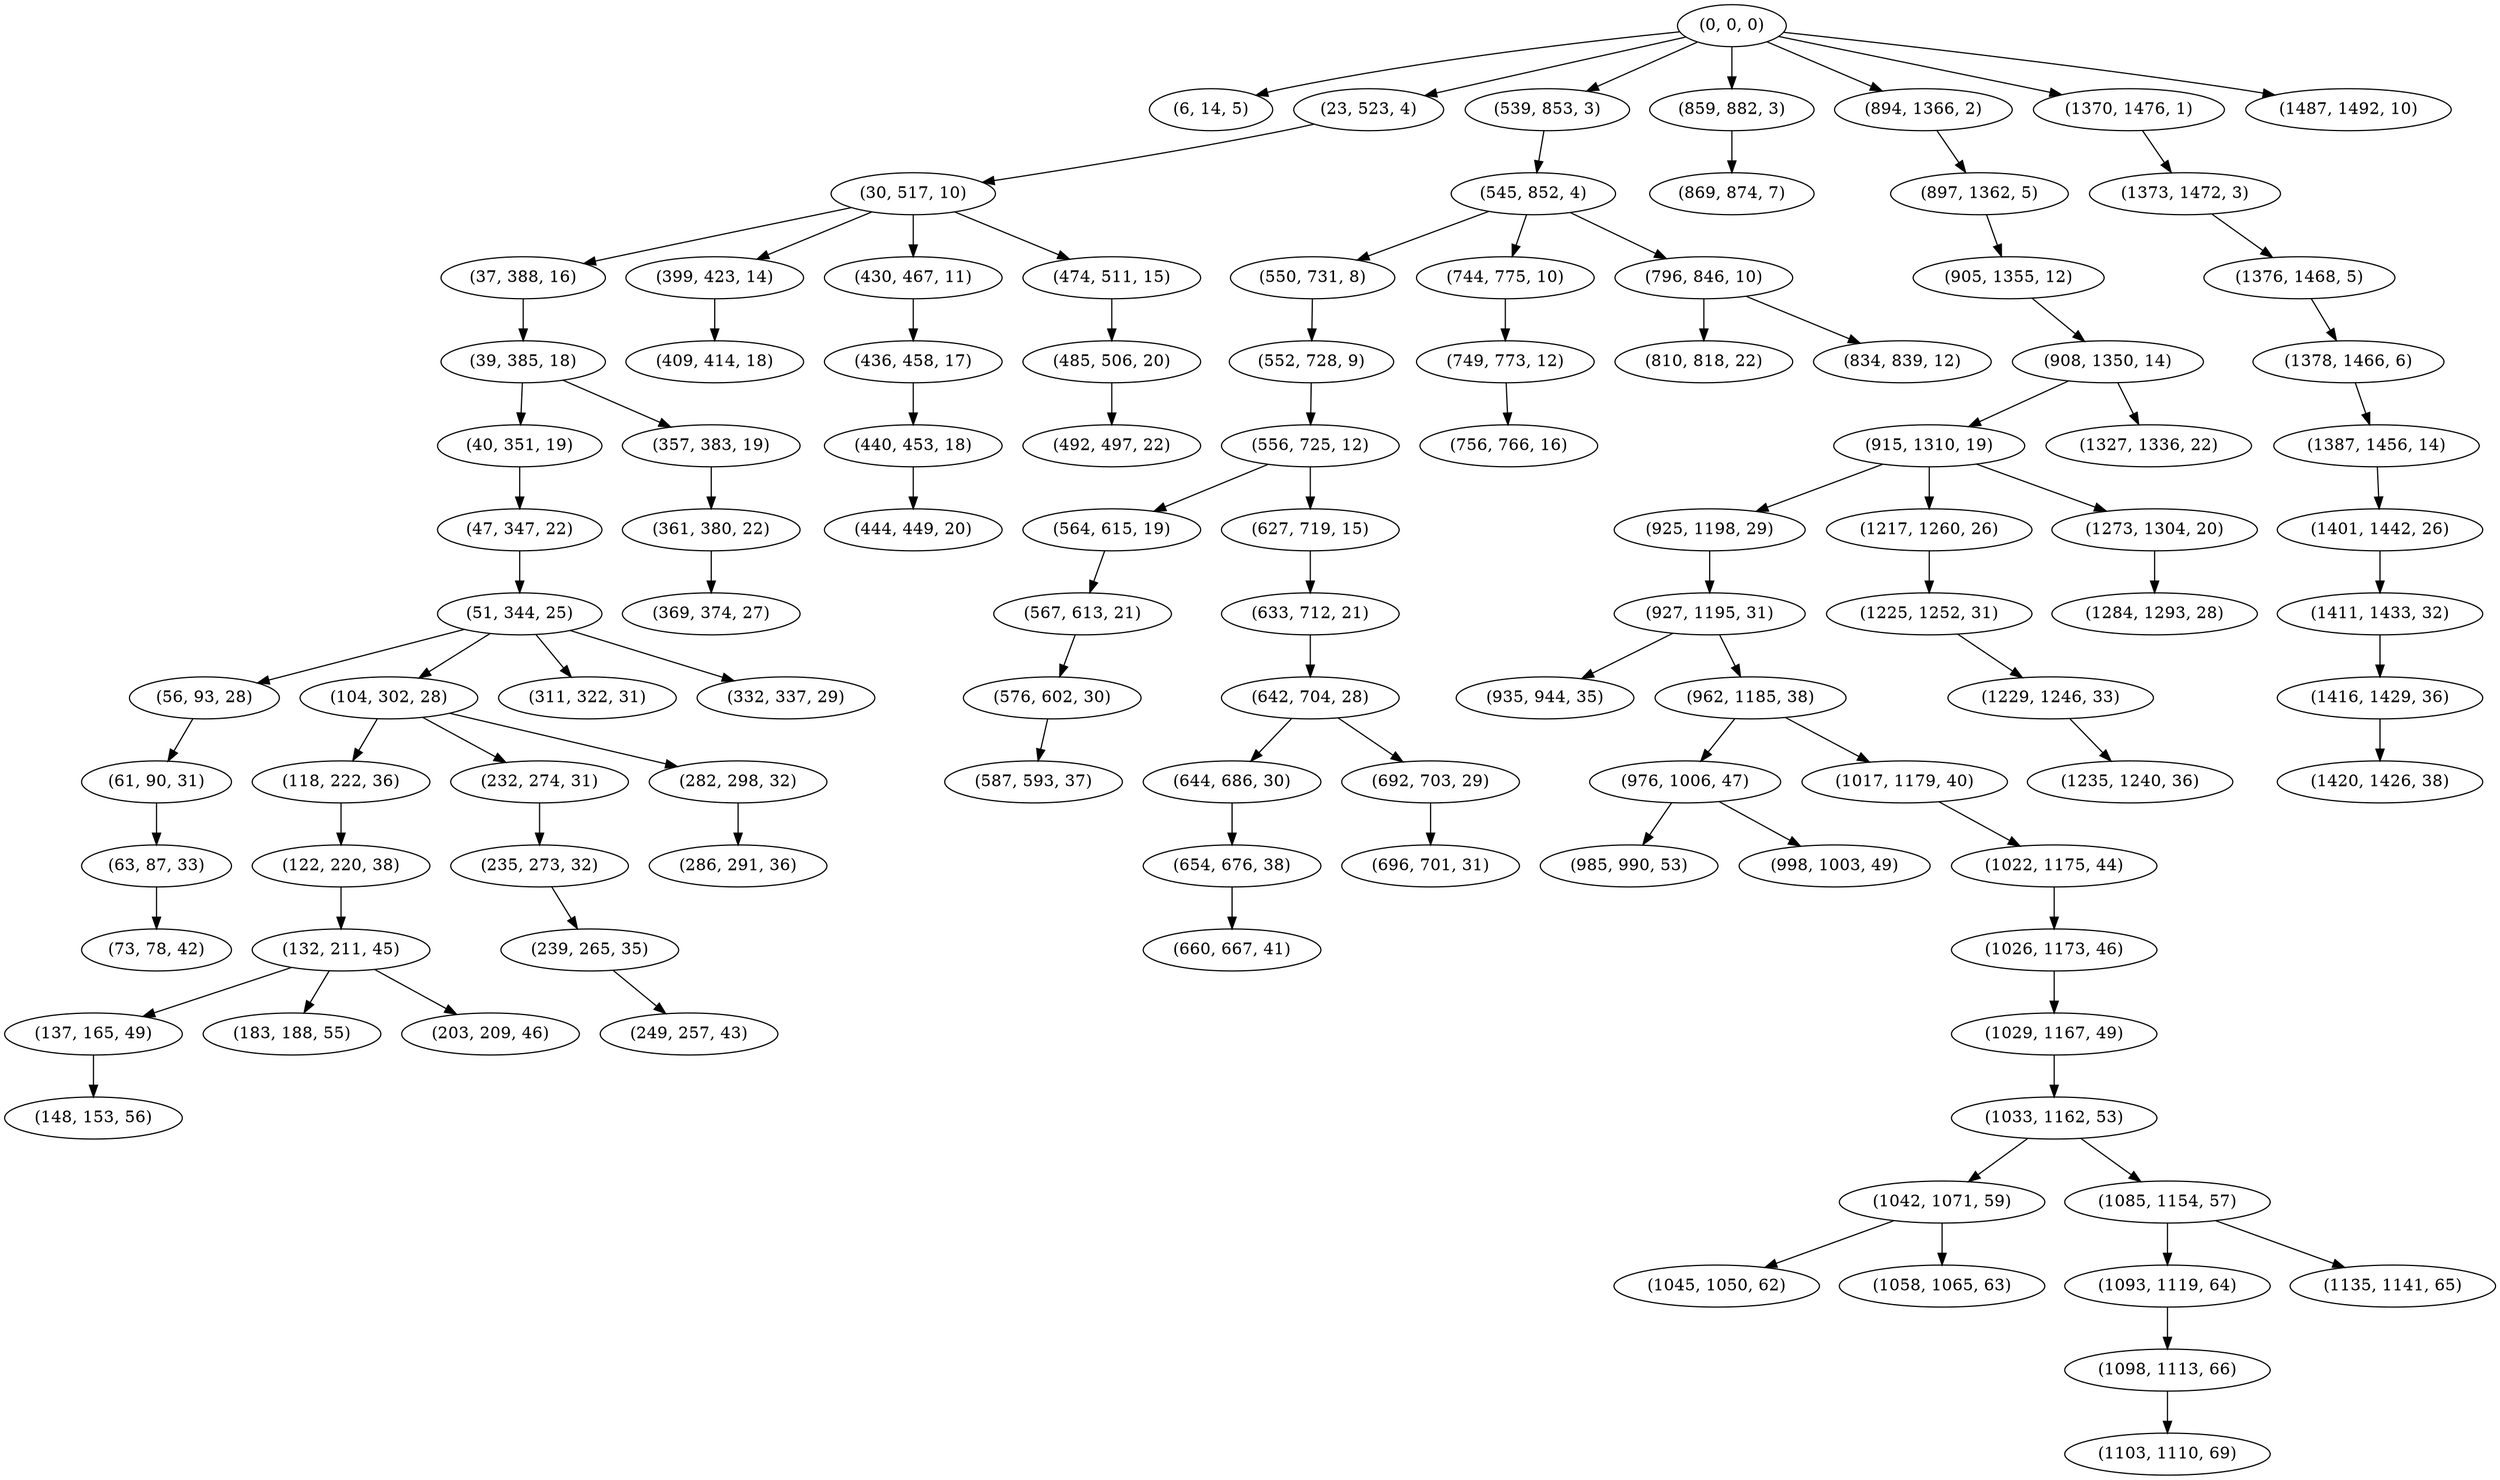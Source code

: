 digraph tree {
    "(0, 0, 0)";
    "(6, 14, 5)";
    "(23, 523, 4)";
    "(30, 517, 10)";
    "(37, 388, 16)";
    "(39, 385, 18)";
    "(40, 351, 19)";
    "(47, 347, 22)";
    "(51, 344, 25)";
    "(56, 93, 28)";
    "(61, 90, 31)";
    "(63, 87, 33)";
    "(73, 78, 42)";
    "(104, 302, 28)";
    "(118, 222, 36)";
    "(122, 220, 38)";
    "(132, 211, 45)";
    "(137, 165, 49)";
    "(148, 153, 56)";
    "(183, 188, 55)";
    "(203, 209, 46)";
    "(232, 274, 31)";
    "(235, 273, 32)";
    "(239, 265, 35)";
    "(249, 257, 43)";
    "(282, 298, 32)";
    "(286, 291, 36)";
    "(311, 322, 31)";
    "(332, 337, 29)";
    "(357, 383, 19)";
    "(361, 380, 22)";
    "(369, 374, 27)";
    "(399, 423, 14)";
    "(409, 414, 18)";
    "(430, 467, 11)";
    "(436, 458, 17)";
    "(440, 453, 18)";
    "(444, 449, 20)";
    "(474, 511, 15)";
    "(485, 506, 20)";
    "(492, 497, 22)";
    "(539, 853, 3)";
    "(545, 852, 4)";
    "(550, 731, 8)";
    "(552, 728, 9)";
    "(556, 725, 12)";
    "(564, 615, 19)";
    "(567, 613, 21)";
    "(576, 602, 30)";
    "(587, 593, 37)";
    "(627, 719, 15)";
    "(633, 712, 21)";
    "(642, 704, 28)";
    "(644, 686, 30)";
    "(654, 676, 38)";
    "(660, 667, 41)";
    "(692, 703, 29)";
    "(696, 701, 31)";
    "(744, 775, 10)";
    "(749, 773, 12)";
    "(756, 766, 16)";
    "(796, 846, 10)";
    "(810, 818, 22)";
    "(834, 839, 12)";
    "(859, 882, 3)";
    "(869, 874, 7)";
    "(894, 1366, 2)";
    "(897, 1362, 5)";
    "(905, 1355, 12)";
    "(908, 1350, 14)";
    "(915, 1310, 19)";
    "(925, 1198, 29)";
    "(927, 1195, 31)";
    "(935, 944, 35)";
    "(962, 1185, 38)";
    "(976, 1006, 47)";
    "(985, 990, 53)";
    "(998, 1003, 49)";
    "(1017, 1179, 40)";
    "(1022, 1175, 44)";
    "(1026, 1173, 46)";
    "(1029, 1167, 49)";
    "(1033, 1162, 53)";
    "(1042, 1071, 59)";
    "(1045, 1050, 62)";
    "(1058, 1065, 63)";
    "(1085, 1154, 57)";
    "(1093, 1119, 64)";
    "(1098, 1113, 66)";
    "(1103, 1110, 69)";
    "(1135, 1141, 65)";
    "(1217, 1260, 26)";
    "(1225, 1252, 31)";
    "(1229, 1246, 33)";
    "(1235, 1240, 36)";
    "(1273, 1304, 20)";
    "(1284, 1293, 28)";
    "(1327, 1336, 22)";
    "(1370, 1476, 1)";
    "(1373, 1472, 3)";
    "(1376, 1468, 5)";
    "(1378, 1466, 6)";
    "(1387, 1456, 14)";
    "(1401, 1442, 26)";
    "(1411, 1433, 32)";
    "(1416, 1429, 36)";
    "(1420, 1426, 38)";
    "(1487, 1492, 10)";
    "(0, 0, 0)" -> "(6, 14, 5)";
    "(0, 0, 0)" -> "(23, 523, 4)";
    "(0, 0, 0)" -> "(539, 853, 3)";
    "(0, 0, 0)" -> "(859, 882, 3)";
    "(0, 0, 0)" -> "(894, 1366, 2)";
    "(0, 0, 0)" -> "(1370, 1476, 1)";
    "(0, 0, 0)" -> "(1487, 1492, 10)";
    "(23, 523, 4)" -> "(30, 517, 10)";
    "(30, 517, 10)" -> "(37, 388, 16)";
    "(30, 517, 10)" -> "(399, 423, 14)";
    "(30, 517, 10)" -> "(430, 467, 11)";
    "(30, 517, 10)" -> "(474, 511, 15)";
    "(37, 388, 16)" -> "(39, 385, 18)";
    "(39, 385, 18)" -> "(40, 351, 19)";
    "(39, 385, 18)" -> "(357, 383, 19)";
    "(40, 351, 19)" -> "(47, 347, 22)";
    "(47, 347, 22)" -> "(51, 344, 25)";
    "(51, 344, 25)" -> "(56, 93, 28)";
    "(51, 344, 25)" -> "(104, 302, 28)";
    "(51, 344, 25)" -> "(311, 322, 31)";
    "(51, 344, 25)" -> "(332, 337, 29)";
    "(56, 93, 28)" -> "(61, 90, 31)";
    "(61, 90, 31)" -> "(63, 87, 33)";
    "(63, 87, 33)" -> "(73, 78, 42)";
    "(104, 302, 28)" -> "(118, 222, 36)";
    "(104, 302, 28)" -> "(232, 274, 31)";
    "(104, 302, 28)" -> "(282, 298, 32)";
    "(118, 222, 36)" -> "(122, 220, 38)";
    "(122, 220, 38)" -> "(132, 211, 45)";
    "(132, 211, 45)" -> "(137, 165, 49)";
    "(132, 211, 45)" -> "(183, 188, 55)";
    "(132, 211, 45)" -> "(203, 209, 46)";
    "(137, 165, 49)" -> "(148, 153, 56)";
    "(232, 274, 31)" -> "(235, 273, 32)";
    "(235, 273, 32)" -> "(239, 265, 35)";
    "(239, 265, 35)" -> "(249, 257, 43)";
    "(282, 298, 32)" -> "(286, 291, 36)";
    "(357, 383, 19)" -> "(361, 380, 22)";
    "(361, 380, 22)" -> "(369, 374, 27)";
    "(399, 423, 14)" -> "(409, 414, 18)";
    "(430, 467, 11)" -> "(436, 458, 17)";
    "(436, 458, 17)" -> "(440, 453, 18)";
    "(440, 453, 18)" -> "(444, 449, 20)";
    "(474, 511, 15)" -> "(485, 506, 20)";
    "(485, 506, 20)" -> "(492, 497, 22)";
    "(539, 853, 3)" -> "(545, 852, 4)";
    "(545, 852, 4)" -> "(550, 731, 8)";
    "(545, 852, 4)" -> "(744, 775, 10)";
    "(545, 852, 4)" -> "(796, 846, 10)";
    "(550, 731, 8)" -> "(552, 728, 9)";
    "(552, 728, 9)" -> "(556, 725, 12)";
    "(556, 725, 12)" -> "(564, 615, 19)";
    "(556, 725, 12)" -> "(627, 719, 15)";
    "(564, 615, 19)" -> "(567, 613, 21)";
    "(567, 613, 21)" -> "(576, 602, 30)";
    "(576, 602, 30)" -> "(587, 593, 37)";
    "(627, 719, 15)" -> "(633, 712, 21)";
    "(633, 712, 21)" -> "(642, 704, 28)";
    "(642, 704, 28)" -> "(644, 686, 30)";
    "(642, 704, 28)" -> "(692, 703, 29)";
    "(644, 686, 30)" -> "(654, 676, 38)";
    "(654, 676, 38)" -> "(660, 667, 41)";
    "(692, 703, 29)" -> "(696, 701, 31)";
    "(744, 775, 10)" -> "(749, 773, 12)";
    "(749, 773, 12)" -> "(756, 766, 16)";
    "(796, 846, 10)" -> "(810, 818, 22)";
    "(796, 846, 10)" -> "(834, 839, 12)";
    "(859, 882, 3)" -> "(869, 874, 7)";
    "(894, 1366, 2)" -> "(897, 1362, 5)";
    "(897, 1362, 5)" -> "(905, 1355, 12)";
    "(905, 1355, 12)" -> "(908, 1350, 14)";
    "(908, 1350, 14)" -> "(915, 1310, 19)";
    "(908, 1350, 14)" -> "(1327, 1336, 22)";
    "(915, 1310, 19)" -> "(925, 1198, 29)";
    "(915, 1310, 19)" -> "(1217, 1260, 26)";
    "(915, 1310, 19)" -> "(1273, 1304, 20)";
    "(925, 1198, 29)" -> "(927, 1195, 31)";
    "(927, 1195, 31)" -> "(935, 944, 35)";
    "(927, 1195, 31)" -> "(962, 1185, 38)";
    "(962, 1185, 38)" -> "(976, 1006, 47)";
    "(962, 1185, 38)" -> "(1017, 1179, 40)";
    "(976, 1006, 47)" -> "(985, 990, 53)";
    "(976, 1006, 47)" -> "(998, 1003, 49)";
    "(1017, 1179, 40)" -> "(1022, 1175, 44)";
    "(1022, 1175, 44)" -> "(1026, 1173, 46)";
    "(1026, 1173, 46)" -> "(1029, 1167, 49)";
    "(1029, 1167, 49)" -> "(1033, 1162, 53)";
    "(1033, 1162, 53)" -> "(1042, 1071, 59)";
    "(1033, 1162, 53)" -> "(1085, 1154, 57)";
    "(1042, 1071, 59)" -> "(1045, 1050, 62)";
    "(1042, 1071, 59)" -> "(1058, 1065, 63)";
    "(1085, 1154, 57)" -> "(1093, 1119, 64)";
    "(1085, 1154, 57)" -> "(1135, 1141, 65)";
    "(1093, 1119, 64)" -> "(1098, 1113, 66)";
    "(1098, 1113, 66)" -> "(1103, 1110, 69)";
    "(1217, 1260, 26)" -> "(1225, 1252, 31)";
    "(1225, 1252, 31)" -> "(1229, 1246, 33)";
    "(1229, 1246, 33)" -> "(1235, 1240, 36)";
    "(1273, 1304, 20)" -> "(1284, 1293, 28)";
    "(1370, 1476, 1)" -> "(1373, 1472, 3)";
    "(1373, 1472, 3)" -> "(1376, 1468, 5)";
    "(1376, 1468, 5)" -> "(1378, 1466, 6)";
    "(1378, 1466, 6)" -> "(1387, 1456, 14)";
    "(1387, 1456, 14)" -> "(1401, 1442, 26)";
    "(1401, 1442, 26)" -> "(1411, 1433, 32)";
    "(1411, 1433, 32)" -> "(1416, 1429, 36)";
    "(1416, 1429, 36)" -> "(1420, 1426, 38)";
}

